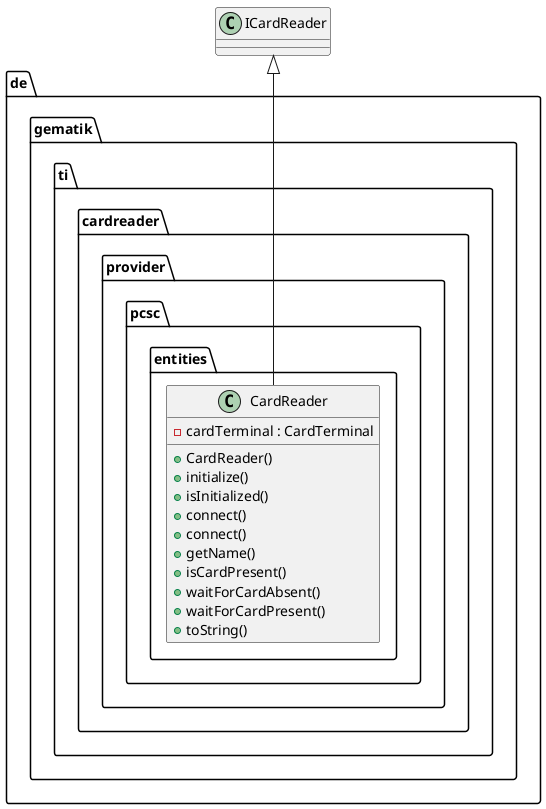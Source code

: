 @startuml

  package de.gematik.ti.cardreader.provider.pcsc.entities {
    class CardReader {
        - cardTerminal : CardTerminal
        + CardReader()
        + initialize()
        + isInitialized()
        + connect()
        + connect()
        + getName()
        + isCardPresent()
        + waitForCardAbsent()
        + waitForCardPresent()
        + toString()
    }
  }
  

  CardReader -up-|> ICardReader


@enduml
